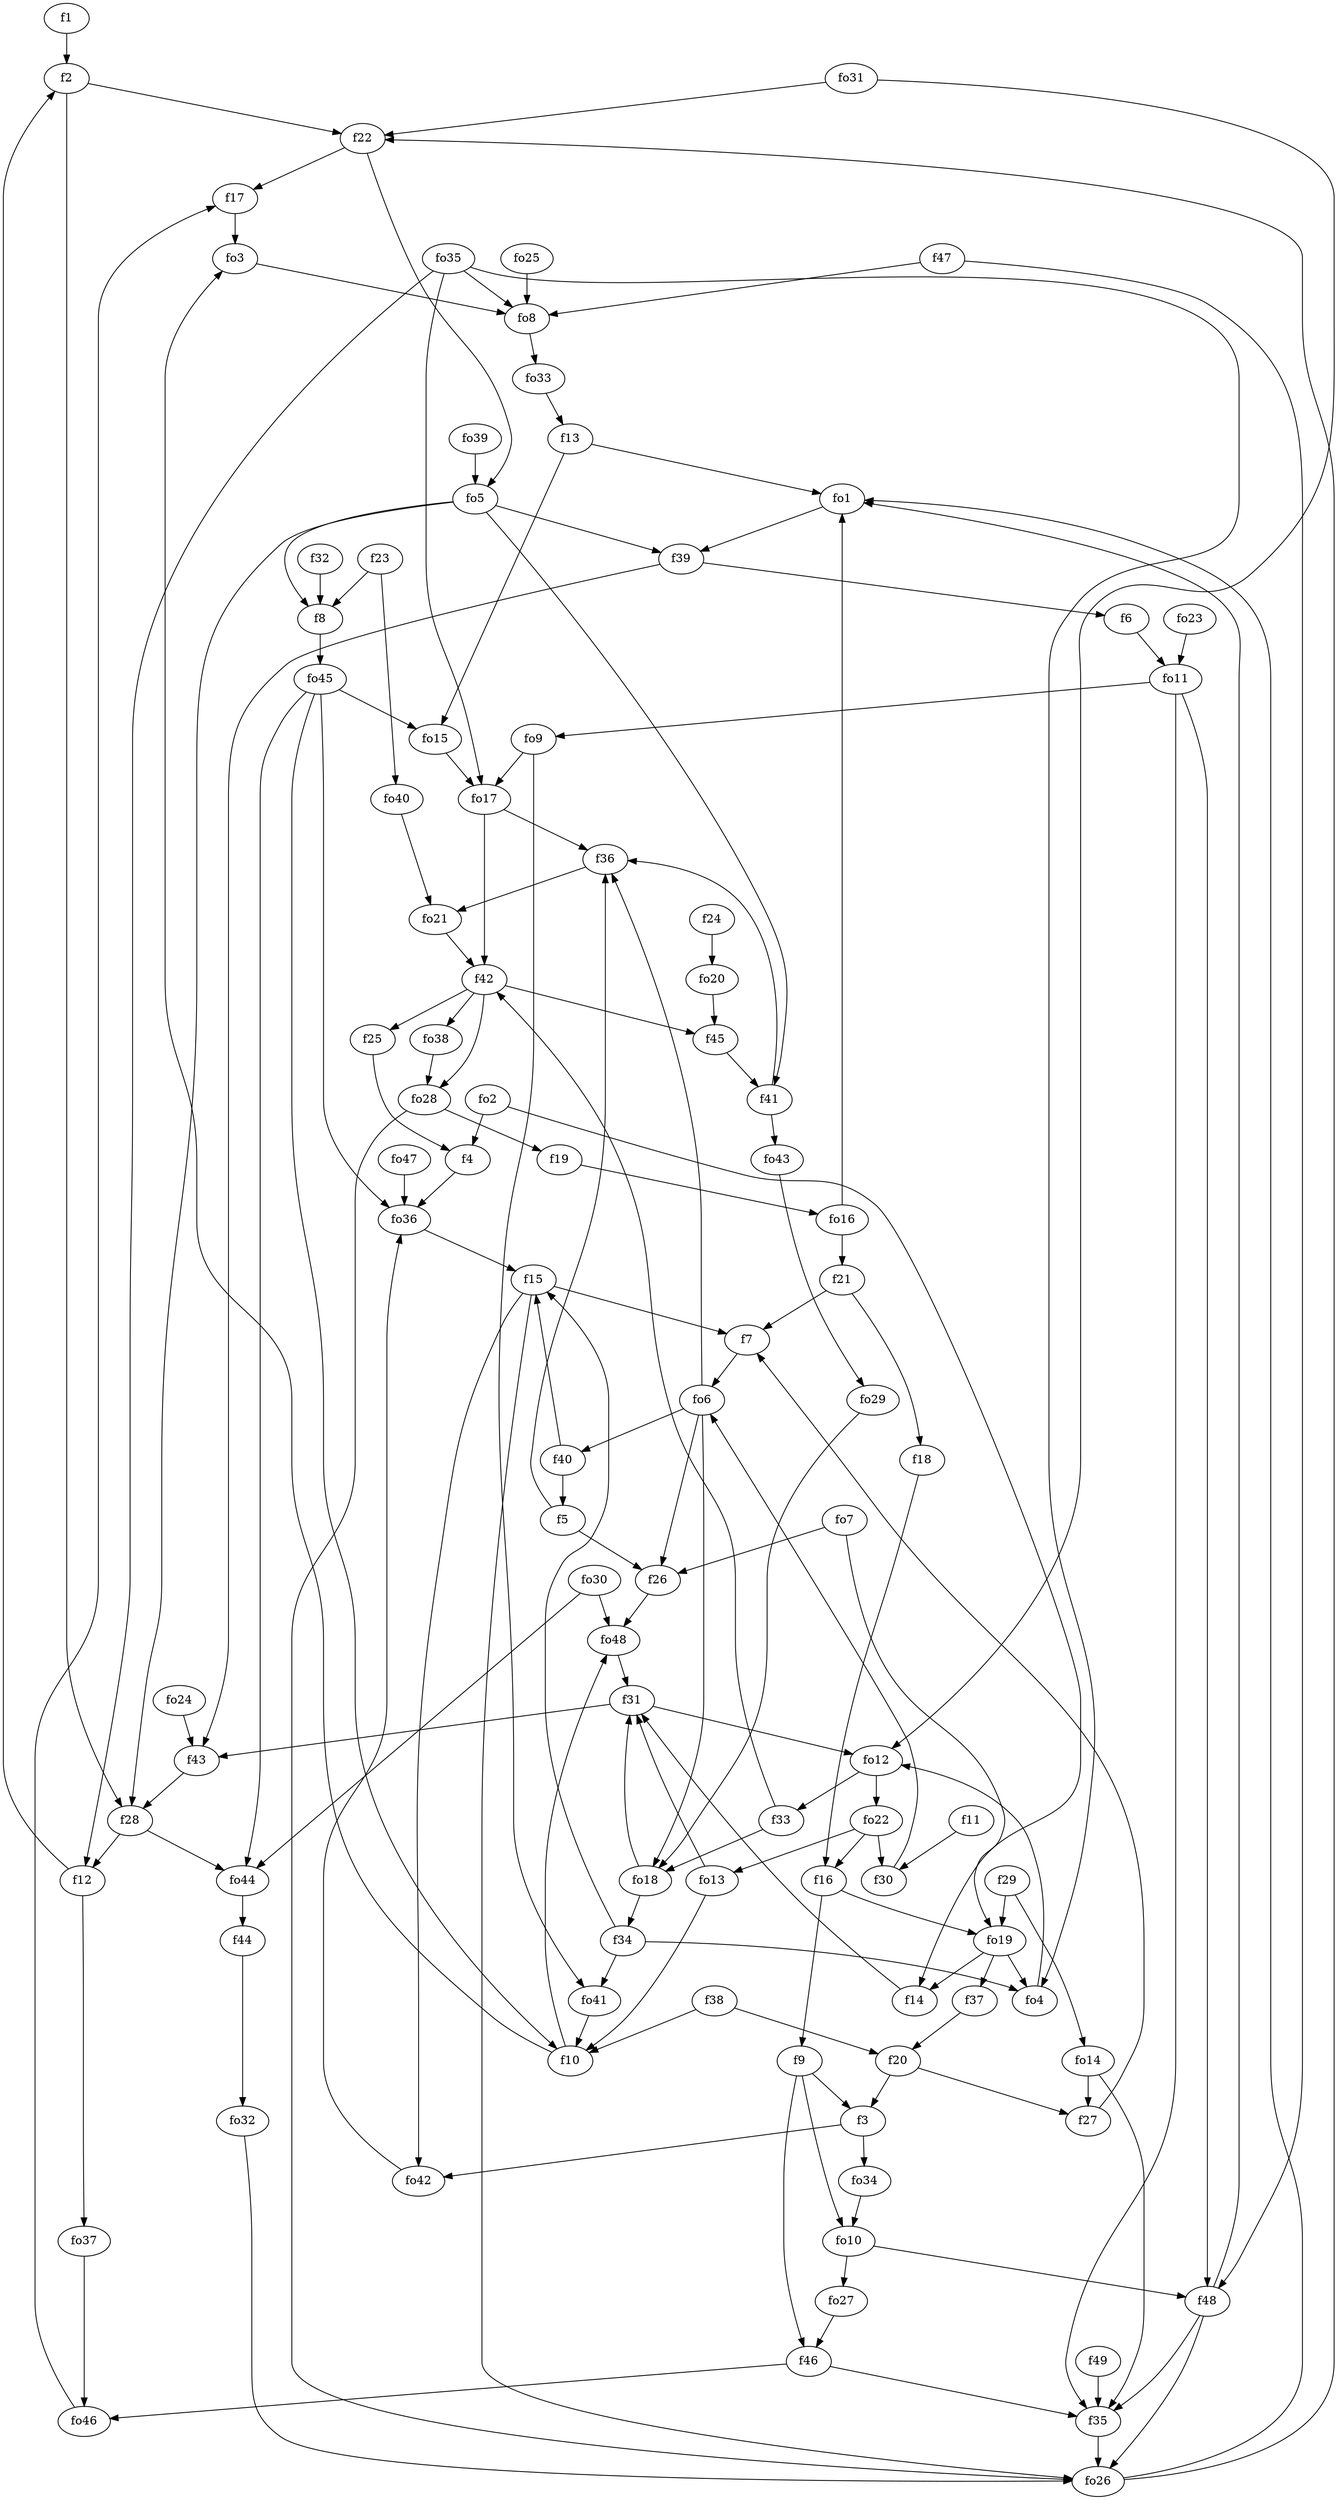 strict digraph  {
f1;
f2;
f3;
f4;
f5;
f6;
f7;
f8;
f9;
f10;
f11;
f12;
f13;
f14;
f15;
f16;
f17;
f18;
f19;
f20;
f21;
f22;
f23;
f24;
f25;
f26;
f27;
f28;
f29;
f30;
f31;
f32;
f33;
f34;
f35;
f36;
f37;
f38;
f39;
f40;
f41;
f42;
f43;
f44;
f45;
f46;
f47;
f48;
f49;
fo1;
fo2;
fo3;
fo4;
fo5;
fo6;
fo7;
fo8;
fo9;
fo10;
fo11;
fo12;
fo13;
fo14;
fo15;
fo16;
fo17;
fo18;
fo19;
fo20;
fo21;
fo22;
fo23;
fo24;
fo25;
fo26;
fo27;
fo28;
fo29;
fo30;
fo31;
fo32;
fo33;
fo34;
fo35;
fo36;
fo37;
fo38;
fo39;
fo40;
fo41;
fo42;
fo43;
fo44;
fo45;
fo46;
fo47;
fo48;
f1 -> f2  [weight=2];
f2 -> f22  [weight=2];
f2 -> f28  [weight=2];
f3 -> fo34  [weight=2];
f3 -> fo42  [weight=2];
f4 -> fo36  [weight=2];
f5 -> f36  [weight=2];
f5 -> f26  [weight=2];
f6 -> fo11  [weight=2];
f7 -> fo6  [weight=2];
f8 -> fo45  [weight=2];
f9 -> f3  [weight=2];
f9 -> f46  [weight=2];
f9 -> fo10  [weight=2];
f10 -> fo3  [weight=2];
f10 -> fo48  [weight=2];
f11 -> f30  [weight=2];
f12 -> f2  [weight=2];
f12 -> fo37  [weight=2];
f13 -> fo1  [weight=2];
f13 -> fo15  [weight=2];
f14 -> f31  [weight=2];
f15 -> fo42  [weight=2];
f15 -> f7  [weight=2];
f15 -> fo26  [weight=2];
f16 -> fo19  [weight=2];
f16 -> f9  [weight=2];
f17 -> fo3  [weight=2];
f18 -> f16  [weight=2];
f19 -> fo16  [weight=2];
f20 -> f3  [weight=2];
f20 -> f27  [weight=2];
f21 -> f7  [weight=2];
f21 -> f18  [weight=2];
f22 -> fo5  [weight=2];
f22 -> f17  [weight=2];
f23 -> f8  [weight=2];
f23 -> fo40  [weight=2];
f24 -> fo20  [weight=2];
f25 -> f4  [weight=2];
f26 -> fo48  [weight=2];
f27 -> f7  [weight=2];
f28 -> fo44  [weight=2];
f28 -> f12  [weight=2];
f29 -> fo19  [weight=2];
f29 -> fo14  [weight=2];
f30 -> fo6  [weight=2];
f31 -> f43  [weight=2];
f31 -> fo12  [weight=2];
f32 -> f8  [weight=2];
f33 -> f42  [weight=2];
f33 -> fo18  [weight=2];
f34 -> fo4  [weight=2];
f34 -> f15  [weight=2];
f34 -> fo41  [weight=2];
f35 -> fo26  [weight=2];
f36 -> fo21  [weight=2];
f37 -> f20  [weight=2];
f38 -> f20  [weight=2];
f38 -> f10  [weight=2];
f39 -> f6  [weight=2];
f39 -> f43  [weight=2];
f40 -> f15  [weight=2];
f40 -> f5  [weight=2];
f41 -> fo43  [weight=2];
f41 -> f36  [weight=2];
f42 -> f45  [weight=2];
f42 -> fo28  [weight=2];
f42 -> f25  [weight=2];
f42 -> fo38  [weight=2];
f43 -> f28  [weight=2];
f44 -> fo32  [weight=2];
f45 -> f41  [weight=2];
f46 -> f35  [weight=2];
f46 -> fo46  [weight=2];
f47 -> f48  [weight=2];
f47 -> fo8  [weight=2];
f48 -> fo26  [weight=2];
f48 -> fo1  [weight=2];
f48 -> f35  [weight=2];
f49 -> f35  [weight=2];
fo1 -> f39  [weight=2];
fo2 -> f14  [weight=2];
fo2 -> f4  [weight=2];
fo3 -> fo8  [weight=2];
fo4 -> fo12  [weight=2];
fo5 -> f28  [weight=2];
fo5 -> f39  [weight=2];
fo5 -> f8  [weight=2];
fo5 -> f41  [weight=2];
fo6 -> fo18  [weight=2];
fo6 -> f36  [weight=2];
fo6 -> f40  [weight=2];
fo6 -> f26  [weight=2];
fo7 -> fo19  [weight=2];
fo7 -> f26  [weight=2];
fo8 -> fo33  [weight=2];
fo9 -> fo41  [weight=2];
fo9 -> fo17  [weight=2];
fo10 -> f48  [weight=2];
fo10 -> fo27  [weight=2];
fo11 -> f48  [weight=2];
fo11 -> f35  [weight=2];
fo11 -> fo9  [weight=2];
fo12 -> f33  [weight=2];
fo12 -> fo22  [weight=2];
fo13 -> f31  [weight=2];
fo13 -> f10  [weight=2];
fo14 -> f27  [weight=2];
fo14 -> f35  [weight=2];
fo15 -> fo17  [weight=2];
fo16 -> f21  [weight=2];
fo16 -> fo1  [weight=2];
fo17 -> f36  [weight=2];
fo17 -> f42  [weight=2];
fo18 -> f34  [weight=2];
fo18 -> f31  [weight=2];
fo19 -> fo4  [weight=2];
fo19 -> f37  [weight=2];
fo19 -> f14  [weight=2];
fo20 -> f45  [weight=2];
fo21 -> f42  [weight=2];
fo22 -> f30  [weight=2];
fo22 -> fo13  [weight=2];
fo22 -> f16  [weight=2];
fo23 -> fo11  [weight=2];
fo24 -> f43  [weight=2];
fo25 -> fo8  [weight=2];
fo26 -> fo1  [weight=2];
fo26 -> f22  [weight=2];
fo27 -> f46  [weight=2];
fo28 -> fo26  [weight=2];
fo28 -> f19  [weight=2];
fo29 -> fo18  [weight=2];
fo30 -> fo48  [weight=2];
fo30 -> fo44  [weight=2];
fo31 -> fo12  [weight=2];
fo31 -> f22  [weight=2];
fo32 -> fo26  [weight=2];
fo33 -> f13  [weight=2];
fo34 -> fo10  [weight=2];
fo35 -> fo4  [weight=2];
fo35 -> fo8  [weight=2];
fo35 -> f12  [weight=2];
fo35 -> fo17  [weight=2];
fo36 -> f15  [weight=2];
fo37 -> fo46  [weight=2];
fo38 -> fo28  [weight=2];
fo39 -> fo5  [weight=2];
fo40 -> fo21  [weight=2];
fo41 -> f10  [weight=2];
fo42 -> fo36  [weight=2];
fo43 -> fo29  [weight=2];
fo44 -> f44  [weight=2];
fo45 -> fo36  [weight=2];
fo45 -> fo44  [weight=2];
fo45 -> f10  [weight=2];
fo45 -> fo15  [weight=2];
fo46 -> f17  [weight=2];
fo47 -> fo36  [weight=2];
fo48 -> f31  [weight=2];
}
